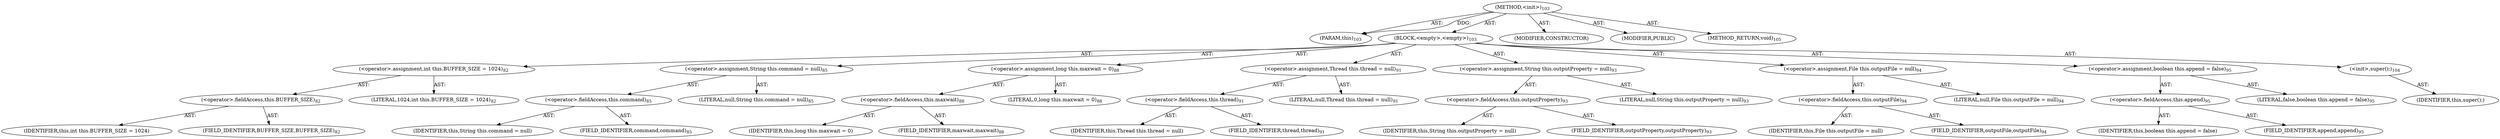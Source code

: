 digraph "&lt;init&gt;" {  
"111669149696" [label = <(METHOD,&lt;init&gt;)<SUB>103</SUB>> ]
"115964116998" [label = <(PARAM,this)<SUB>103</SUB>> ]
"25769803776" [label = <(BLOCK,&lt;empty&gt;,&lt;empty&gt;)<SUB>103</SUB>> ]
"30064771075" [label = <(&lt;operator&gt;.assignment,int this.BUFFER_SIZE = 1024)<SUB>82</SUB>> ]
"30064771076" [label = <(&lt;operator&gt;.fieldAccess,this.BUFFER_SIZE)<SUB>82</SUB>> ]
"68719476763" [label = <(IDENTIFIER,this,int this.BUFFER_SIZE = 1024)> ]
"55834574849" [label = <(FIELD_IDENTIFIER,BUFFER_SIZE,BUFFER_SIZE)<SUB>82</SUB>> ]
"90194313216" [label = <(LITERAL,1024,int this.BUFFER_SIZE = 1024)<SUB>82</SUB>> ]
"30064771077" [label = <(&lt;operator&gt;.assignment,String this.command = null)<SUB>85</SUB>> ]
"30064771078" [label = <(&lt;operator&gt;.fieldAccess,this.command)<SUB>85</SUB>> ]
"68719476764" [label = <(IDENTIFIER,this,String this.command = null)> ]
"55834574850" [label = <(FIELD_IDENTIFIER,command,command)<SUB>85</SUB>> ]
"90194313217" [label = <(LITERAL,null,String this.command = null)<SUB>85</SUB>> ]
"30064771079" [label = <(&lt;operator&gt;.assignment,long this.maxwait = 0)<SUB>88</SUB>> ]
"30064771080" [label = <(&lt;operator&gt;.fieldAccess,this.maxwait)<SUB>88</SUB>> ]
"68719476765" [label = <(IDENTIFIER,this,long this.maxwait = 0)> ]
"55834574851" [label = <(FIELD_IDENTIFIER,maxwait,maxwait)<SUB>88</SUB>> ]
"90194313218" [label = <(LITERAL,0,long this.maxwait = 0)<SUB>88</SUB>> ]
"30064771081" [label = <(&lt;operator&gt;.assignment,Thread this.thread = null)<SUB>91</SUB>> ]
"30064771082" [label = <(&lt;operator&gt;.fieldAccess,this.thread)<SUB>91</SUB>> ]
"68719476766" [label = <(IDENTIFIER,this,Thread this.thread = null)> ]
"55834574852" [label = <(FIELD_IDENTIFIER,thread,thread)<SUB>91</SUB>> ]
"90194313219" [label = <(LITERAL,null,Thread this.thread = null)<SUB>91</SUB>> ]
"30064771083" [label = <(&lt;operator&gt;.assignment,String this.outputProperty = null)<SUB>93</SUB>> ]
"30064771084" [label = <(&lt;operator&gt;.fieldAccess,this.outputProperty)<SUB>93</SUB>> ]
"68719476767" [label = <(IDENTIFIER,this,String this.outputProperty = null)> ]
"55834574853" [label = <(FIELD_IDENTIFIER,outputProperty,outputProperty)<SUB>93</SUB>> ]
"90194313220" [label = <(LITERAL,null,String this.outputProperty = null)<SUB>93</SUB>> ]
"30064771085" [label = <(&lt;operator&gt;.assignment,File this.outputFile = null)<SUB>94</SUB>> ]
"30064771086" [label = <(&lt;operator&gt;.fieldAccess,this.outputFile)<SUB>94</SUB>> ]
"68719476768" [label = <(IDENTIFIER,this,File this.outputFile = null)> ]
"55834574854" [label = <(FIELD_IDENTIFIER,outputFile,outputFile)<SUB>94</SUB>> ]
"90194313221" [label = <(LITERAL,null,File this.outputFile = null)<SUB>94</SUB>> ]
"30064771087" [label = <(&lt;operator&gt;.assignment,boolean this.append = false)<SUB>95</SUB>> ]
"30064771088" [label = <(&lt;operator&gt;.fieldAccess,this.append)<SUB>95</SUB>> ]
"68719476769" [label = <(IDENTIFIER,this,boolean this.append = false)> ]
"55834574855" [label = <(FIELD_IDENTIFIER,append,append)<SUB>95</SUB>> ]
"90194313222" [label = <(LITERAL,false,boolean this.append = false)<SUB>95</SUB>> ]
"30064771074" [label = <(&lt;init&gt;,super();)<SUB>104</SUB>> ]
"68719476759" [label = <(IDENTIFIER,this,super();)> ]
"133143986185" [label = <(MODIFIER,CONSTRUCTOR)> ]
"133143986186" [label = <(MODIFIER,PUBLIC)> ]
"128849018880" [label = <(METHOD_RETURN,void)<SUB>105</SUB>> ]
  "111669149696" -> "115964116998"  [ label = "AST: "] 
  "111669149696" -> "25769803776"  [ label = "AST: "] 
  "111669149696" -> "133143986185"  [ label = "AST: "] 
  "111669149696" -> "133143986186"  [ label = "AST: "] 
  "111669149696" -> "128849018880"  [ label = "AST: "] 
  "25769803776" -> "30064771075"  [ label = "AST: "] 
  "25769803776" -> "30064771077"  [ label = "AST: "] 
  "25769803776" -> "30064771079"  [ label = "AST: "] 
  "25769803776" -> "30064771081"  [ label = "AST: "] 
  "25769803776" -> "30064771083"  [ label = "AST: "] 
  "25769803776" -> "30064771085"  [ label = "AST: "] 
  "25769803776" -> "30064771087"  [ label = "AST: "] 
  "25769803776" -> "30064771074"  [ label = "AST: "] 
  "30064771075" -> "30064771076"  [ label = "AST: "] 
  "30064771075" -> "90194313216"  [ label = "AST: "] 
  "30064771076" -> "68719476763"  [ label = "AST: "] 
  "30064771076" -> "55834574849"  [ label = "AST: "] 
  "30064771077" -> "30064771078"  [ label = "AST: "] 
  "30064771077" -> "90194313217"  [ label = "AST: "] 
  "30064771078" -> "68719476764"  [ label = "AST: "] 
  "30064771078" -> "55834574850"  [ label = "AST: "] 
  "30064771079" -> "30064771080"  [ label = "AST: "] 
  "30064771079" -> "90194313218"  [ label = "AST: "] 
  "30064771080" -> "68719476765"  [ label = "AST: "] 
  "30064771080" -> "55834574851"  [ label = "AST: "] 
  "30064771081" -> "30064771082"  [ label = "AST: "] 
  "30064771081" -> "90194313219"  [ label = "AST: "] 
  "30064771082" -> "68719476766"  [ label = "AST: "] 
  "30064771082" -> "55834574852"  [ label = "AST: "] 
  "30064771083" -> "30064771084"  [ label = "AST: "] 
  "30064771083" -> "90194313220"  [ label = "AST: "] 
  "30064771084" -> "68719476767"  [ label = "AST: "] 
  "30064771084" -> "55834574853"  [ label = "AST: "] 
  "30064771085" -> "30064771086"  [ label = "AST: "] 
  "30064771085" -> "90194313221"  [ label = "AST: "] 
  "30064771086" -> "68719476768"  [ label = "AST: "] 
  "30064771086" -> "55834574854"  [ label = "AST: "] 
  "30064771087" -> "30064771088"  [ label = "AST: "] 
  "30064771087" -> "90194313222"  [ label = "AST: "] 
  "30064771088" -> "68719476769"  [ label = "AST: "] 
  "30064771088" -> "55834574855"  [ label = "AST: "] 
  "30064771074" -> "68719476759"  [ label = "AST: "] 
  "111669149696" -> "115964116998"  [ label = "DDG: "] 
}
